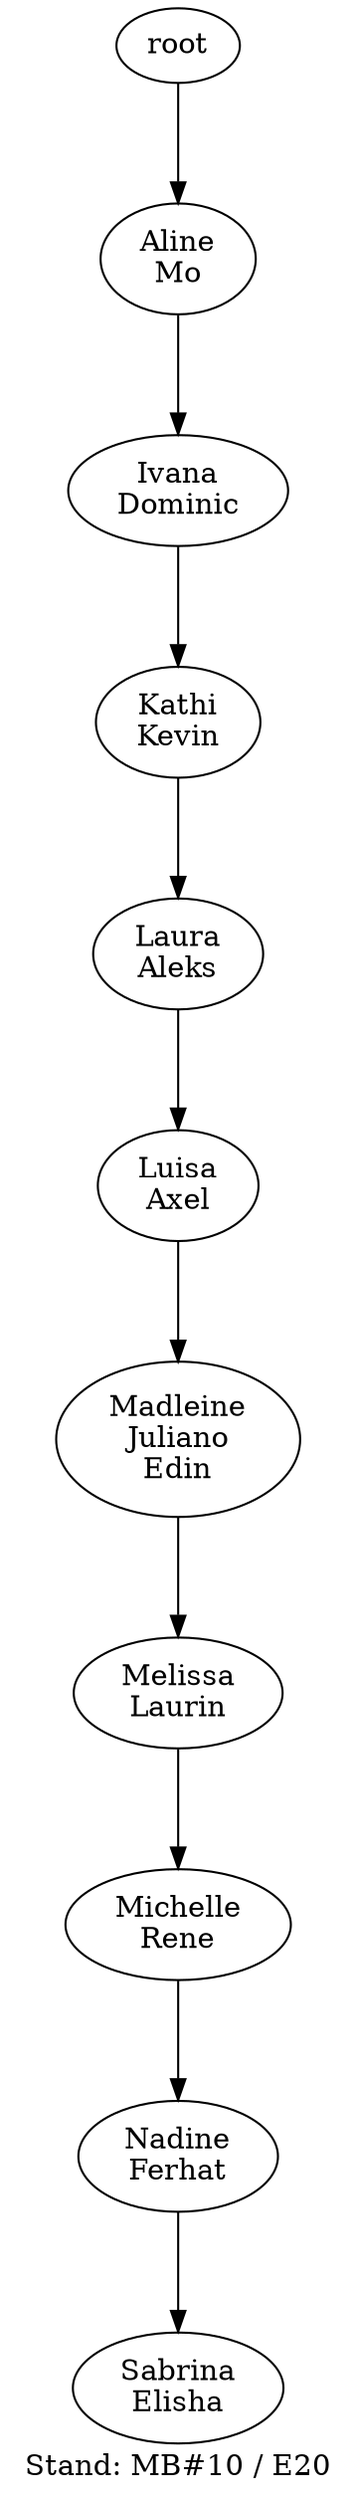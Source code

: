 digraph D { labelloc="b"; label="Stand: MB#10 / E20"; ranksep=0.8;
"root/8"[label="Aline\nMo"]
"root" -> "root/8";
"root/8/2"[label="Ivana\nDominic"]
"root/8" -> "root/8/2";
"root/8/2/6"[label="Kathi\nKevin"]
"root/8/2" -> "root/8/2/6";
"root/8/2/6/0"[label="Laura\nAleks"]
"root/8/2/6" -> "root/8/2/6/0";
"root/8/2/6/0/1"[label="Luisa\nAxel"]
"root/8/2/6/0" -> "root/8/2/6/0/1";
"root/8/2/6/0/1/5,10"[label="Madleine\nJuliano\nEdin"]
"root/8/2/6/0/1" -> "root/8/2/6/0/1/5,10";
"root/8/2/6/0/1/5,10/7"[label="Melissa\nLaurin"]
"root/8/2/6/0/1/5,10" -> "root/8/2/6/0/1/5,10/7";
"root/8/2/6/0/1/5,10/7/9"[label="Michelle\nRene"]
"root/8/2/6/0/1/5,10/7" -> "root/8/2/6/0/1/5,10/7/9";
"root/8/2/6/0/1/5,10/7/9/4"[label="Nadine\nFerhat"]
"root/8/2/6/0/1/5,10/7/9" -> "root/8/2/6/0/1/5,10/7/9/4";
"root/8/2/6/0/1/5,10/7/9/4/3"[label="Sabrina\nElisha"]
"root/8/2/6/0/1/5,10/7/9/4" -> "root/8/2/6/0/1/5,10/7/9/4/3";
}
